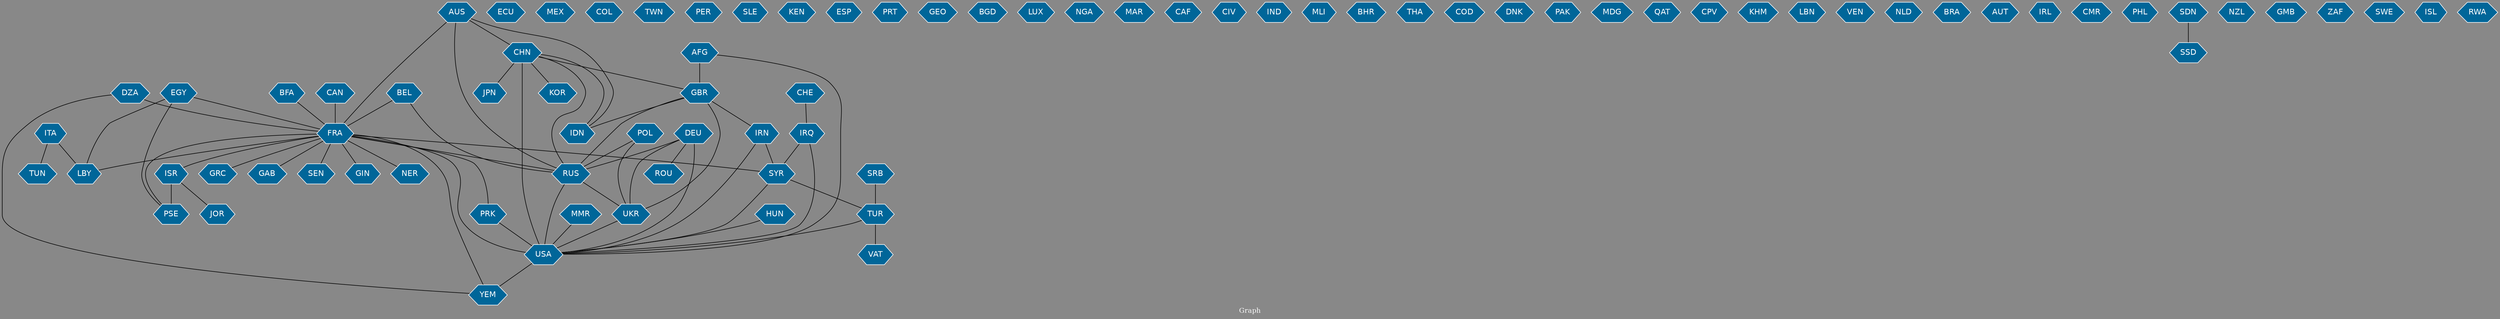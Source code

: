 // Countries together in item graph
graph {
	graph [bgcolor="#888888" fontcolor=white fontsize=12 label="Graph" outputorder=edgesfirst overlap=prism]
	node [color=white fillcolor="#006699" fontcolor=white fontname=Helvetica shape=hexagon style=filled]
	edge [arrowhead=open color=black fontcolor=white fontname=Courier fontsize=12]
		RUS [label=RUS]
		JPN [label=JPN]
		ISR [label=ISR]
		PSE [label=PSE]
		FRA [label=FRA]
		BFA [label=BFA]
		DEU [label=DEU]
		UKR [label=UKR]
		ECU [label=ECU]
		EGY [label=EGY]
		MEX [label=MEX]
		CHN [label=CHN]
		IRN [label=IRN]
		COL [label=COL]
		TWN [label=TWN]
		AUS [label=AUS]
		USA [label=USA]
		TUR [label=TUR]
		VAT [label=VAT]
		SYR [label=SYR]
		PER [label=PER]
		GRC [label=GRC]
		YEM [label=YEM]
		IRQ [label=IRQ]
		SLE [label=SLE]
		PRK [label=PRK]
		ITA [label=ITA]
		KEN [label=KEN]
		LBY [label=LBY]
		AFG [label=AFG]
		ESP [label=ESP]
		KOR [label=KOR]
		GBR [label=GBR]
		CAN [label=CAN]
		PRT [label=PRT]
		DZA [label=DZA]
		CHE [label=CHE]
		TUN [label=TUN]
		GEO [label=GEO]
		BGD [label=BGD]
		LUX [label=LUX]
		MMR [label=MMR]
		NGA [label=NGA]
		MAR [label=MAR]
		BEL [label=BEL]
		CAF [label=CAF]
		IDN [label=IDN]
		ROU [label=ROU]
		CIV [label=CIV]
		GAB [label=GAB]
		IND [label=IND]
		MLI [label=MLI]
		BHR [label=BHR]
		THA [label=THA]
		COD [label=COD]
		SEN [label=SEN]
		DNK [label=DNK]
		POL [label=POL]
		PAK [label=PAK]
		MDG [label=MDG]
		HUN [label=HUN]
		QAT [label=QAT]
		CPV [label=CPV]
		GIN [label=GIN]
		KHM [label=KHM]
		LBN [label=LBN]
		VEN [label=VEN]
		JOR [label=JOR]
		NLD [label=NLD]
		BRA [label=BRA]
		AUT [label=AUT]
		SRB [label=SRB]
		IRL [label=IRL]
		CMR [label=CMR]
		PHL [label=PHL]
		SDN [label=SDN]
		NER [label=NER]
		NZL [label=NZL]
		GMB [label=GMB]
		ZAF [label=ZAF]
		SWE [label=SWE]
		ISL [label=ISL]
		RWA [label=RWA]
		SSD [label=SSD]
			CHE -- IRQ [weight=1]
			ITA -- TUN [weight=1]
			TUR -- USA [weight=1]
			SYR -- USA [weight=3]
			DEU -- UKR [weight=1]
			ISR -- PSE [weight=16]
			SYR -- TUR [weight=1]
			DEU -- RUS [weight=3]
			IRN -- USA [weight=1]
			CHN -- USA [weight=9]
			FRA -- USA [weight=2]
			ITA -- LBY [weight=1]
			FRA -- SEN [weight=1]
			EGY -- PSE [weight=1]
			CHN -- GBR [weight=3]
			IRQ -- USA [weight=5]
			GBR -- IRN [weight=3]
			FRA -- GAB [weight=1]
			CHN -- IDN [weight=1]
			FRA -- LBY [weight=1]
			HUN -- USA [weight=1]
			ISR -- JOR [weight=2]
			AFG -- GBR [weight=5]
			SDN -- SSD [weight=1]
			BFA -- FRA [weight=3]
			CAN -- FRA [weight=1]
			DZA -- FRA [weight=3]
			FRA -- SYR [weight=2]
			SRB -- TUR [weight=1]
			GBR -- UKR [weight=1]
			TUR -- VAT [weight=2]
			AUS -- RUS [weight=3]
			AUS -- FRA [weight=1]
			RUS -- USA [weight=3]
			CHN -- RUS [weight=1]
			CHN -- JPN [weight=4]
			DEU -- USA [weight=1]
			RUS -- UKR [weight=14]
			MMR -- USA [weight=1]
			BEL -- FRA [weight=4]
			IRQ -- SYR [weight=2]
			FRA -- RUS [weight=6]
			DZA -- YEM [weight=1]
			FRA -- PSE [weight=5]
			UKR -- USA [weight=2]
			FRA -- YEM [weight=1]
			DEU -- ROU [weight=1]
			FRA -- NER [weight=1]
			USA -- YEM [weight=2]
			POL -- UKR [weight=2]
			GBR -- RUS [weight=1]
			FRA -- ISR [weight=2]
			POL -- RUS [weight=2]
			EGY -- LBY [weight=3]
			FRA -- GRC [weight=2]
			AUS -- CHN [weight=1]
			BEL -- RUS [weight=1]
			PRK -- USA [weight=3]
			CHN -- KOR [weight=1]
			AUS -- IDN [weight=1]
			AFG -- USA [weight=1]
			FRA -- GIN [weight=1]
			EGY -- FRA [weight=2]
			FRA -- PRK [weight=2]
			IRN -- SYR [weight=1]
			GBR -- IDN [weight=1]
}